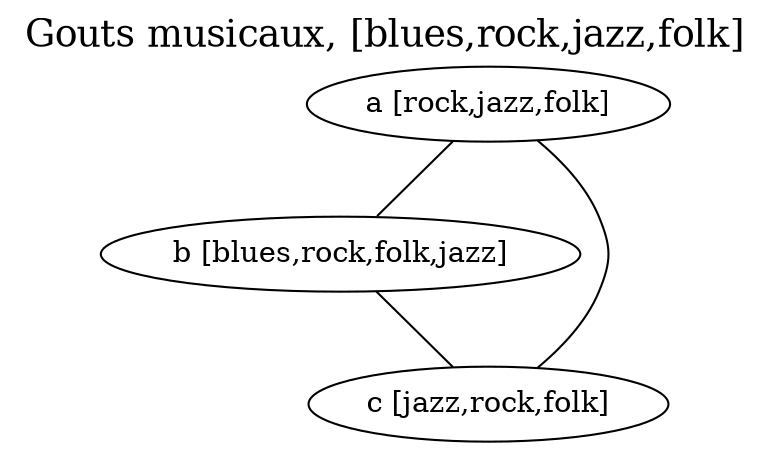 Graph {
  labelloc=top;
  fontsize=18;
  label="Gouts musicaux, [blues,rock,jazz,folk]";
  a [label="a [rock,jazz,folk]"];
  b [label="b [blues,rock,folk,jazz]"];
  c [label="c [jazz,rock,folk]"];
  a -- b;
  a -- c;
  b -- c;
}
